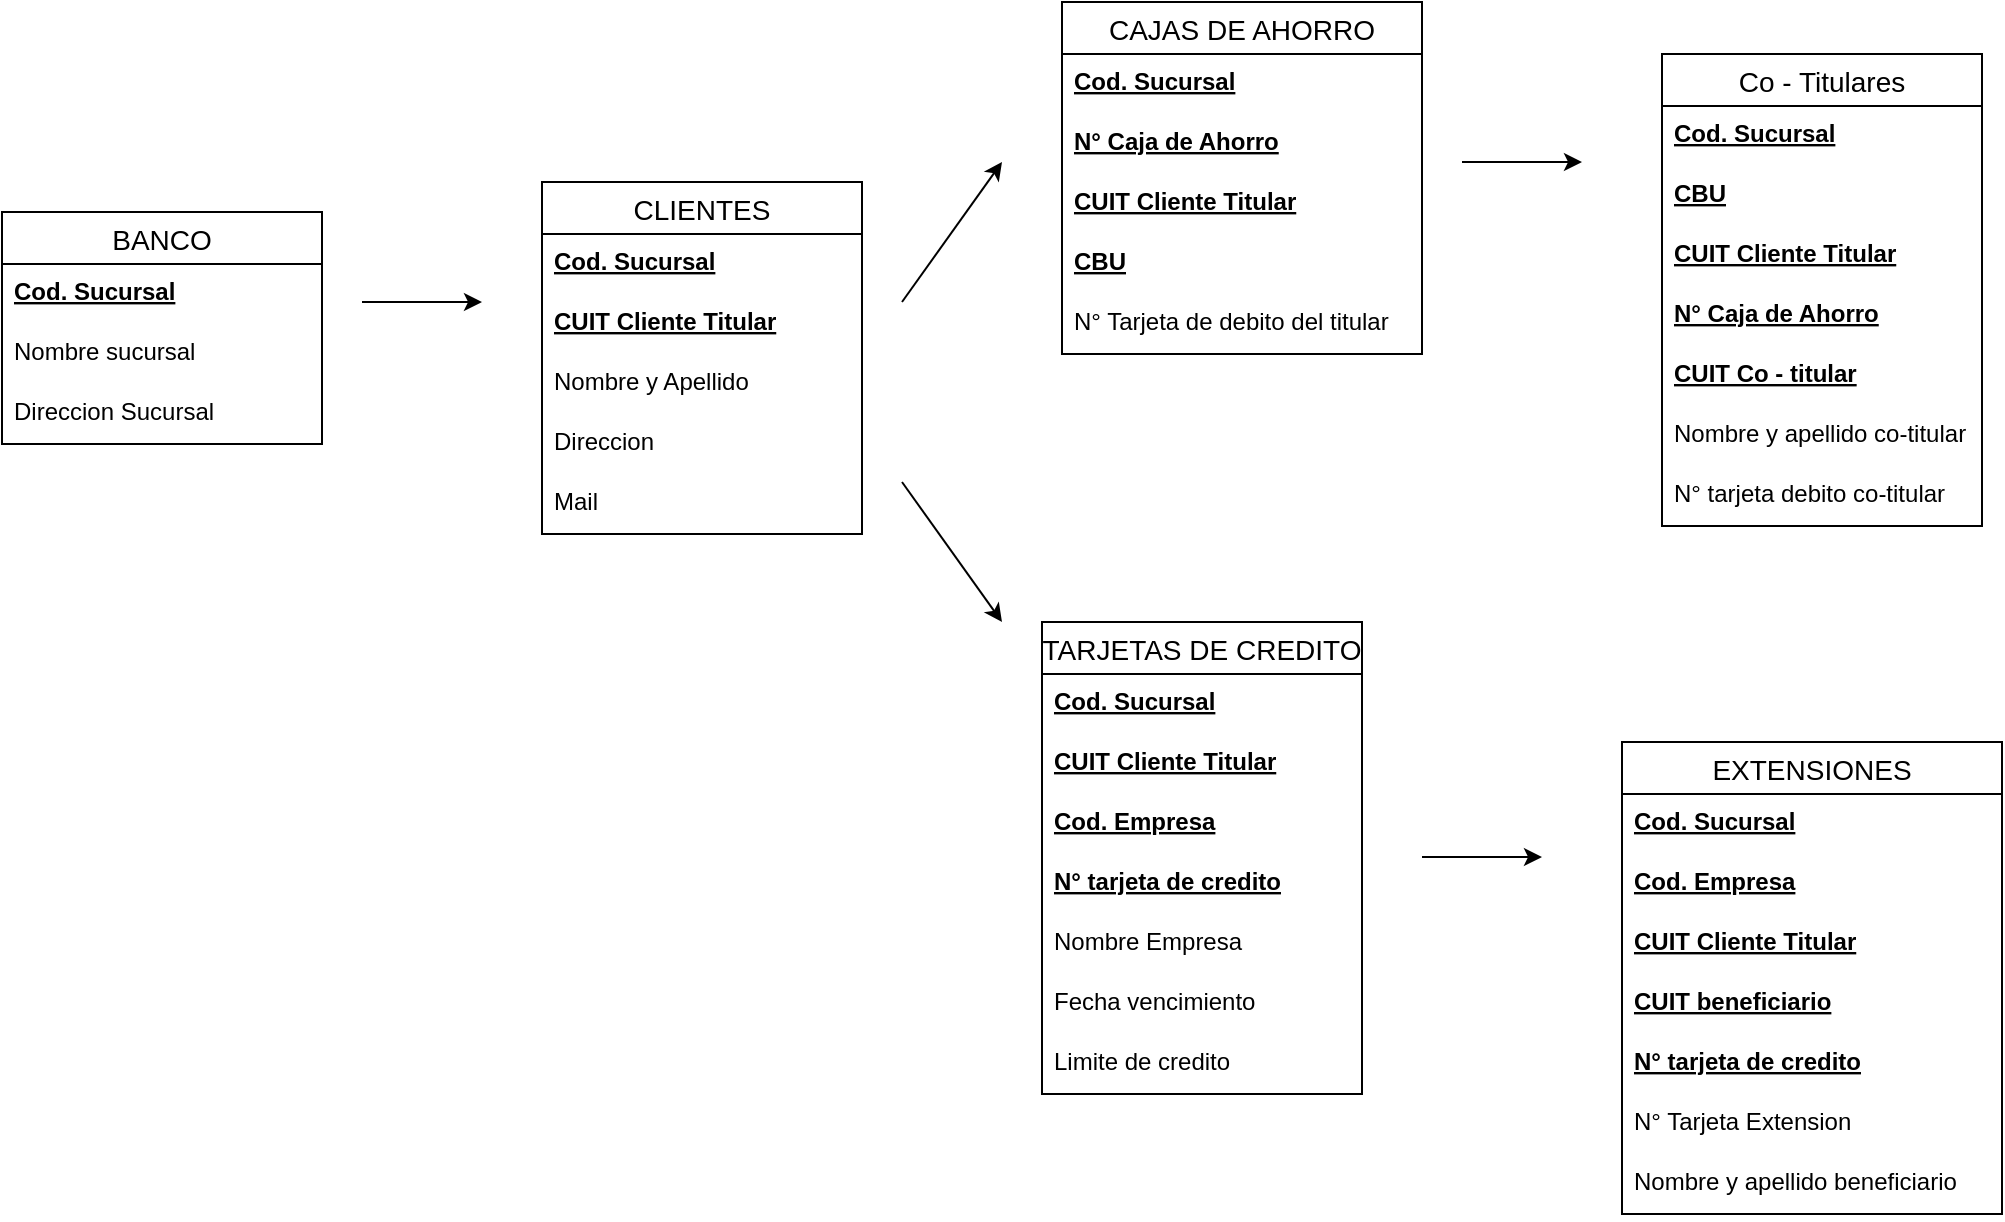<mxfile version="14.6.11" type="device"><diagram id="th7Yg2Zqo46sVKHwCIce" name="Page-1"><mxGraphModel dx="1422" dy="820" grid="1" gridSize="10" guides="1" tooltips="1" connect="1" arrows="1" fold="1" page="1" pageScale="1" pageWidth="827" pageHeight="1169" math="0" shadow="0"><root><mxCell id="0"/><mxCell id="1" parent="0"/><mxCell id="9Hs-uz3walbgoldquZsD-15" value="BANCO" style="swimlane;fontStyle=0;childLayout=stackLayout;horizontal=1;startSize=26;horizontalStack=0;resizeParent=1;resizeParentMax=0;resizeLast=0;collapsible=1;marginBottom=0;align=center;fontSize=14;" vertex="1" parent="1"><mxGeometry x="200" y="355" width="160" height="116" as="geometry"/></mxCell><mxCell id="9Hs-uz3walbgoldquZsD-16" value="Cod. Sucursal" style="text;strokeColor=none;fillColor=none;spacingLeft=4;spacingRight=4;overflow=hidden;rotatable=0;points=[[0,0.5],[1,0.5]];portConstraint=eastwest;fontSize=12;fontStyle=5" vertex="1" parent="9Hs-uz3walbgoldquZsD-15"><mxGeometry y="26" width="160" height="30" as="geometry"/></mxCell><mxCell id="9Hs-uz3walbgoldquZsD-17" value="Nombre sucursal" style="text;strokeColor=none;fillColor=none;spacingLeft=4;spacingRight=4;overflow=hidden;rotatable=0;points=[[0,0.5],[1,0.5]];portConstraint=eastwest;fontSize=12;" vertex="1" parent="9Hs-uz3walbgoldquZsD-15"><mxGeometry y="56" width="160" height="30" as="geometry"/></mxCell><mxCell id="9Hs-uz3walbgoldquZsD-18" value="Direccion Sucursal" style="text;strokeColor=none;fillColor=none;spacingLeft=4;spacingRight=4;overflow=hidden;rotatable=0;points=[[0,0.5],[1,0.5]];portConstraint=eastwest;fontSize=12;" vertex="1" parent="9Hs-uz3walbgoldquZsD-15"><mxGeometry y="86" width="160" height="30" as="geometry"/></mxCell><mxCell id="9Hs-uz3walbgoldquZsD-19" value="CLIENTES" style="swimlane;fontStyle=0;childLayout=stackLayout;horizontal=1;startSize=26;horizontalStack=0;resizeParent=1;resizeParentMax=0;resizeLast=0;collapsible=1;marginBottom=0;align=center;fontSize=14;" vertex="1" parent="1"><mxGeometry x="470" y="340" width="160" height="176" as="geometry"/></mxCell><mxCell id="9Hs-uz3walbgoldquZsD-25" value="Cod. Sucursal" style="text;strokeColor=none;fillColor=none;spacingLeft=4;spacingRight=4;overflow=hidden;rotatable=0;points=[[0,0.5],[1,0.5]];portConstraint=eastwest;fontSize=12;fontStyle=5" vertex="1" parent="9Hs-uz3walbgoldquZsD-19"><mxGeometry y="26" width="160" height="30" as="geometry"/></mxCell><mxCell id="9Hs-uz3walbgoldquZsD-20" value="CUIT Cliente Titular" style="text;strokeColor=none;fillColor=none;spacingLeft=4;spacingRight=4;overflow=hidden;rotatable=0;points=[[0,0.5],[1,0.5]];portConstraint=eastwest;fontSize=12;fontStyle=5" vertex="1" parent="9Hs-uz3walbgoldquZsD-19"><mxGeometry y="56" width="160" height="30" as="geometry"/></mxCell><mxCell id="9Hs-uz3walbgoldquZsD-21" value="Nombre y Apellido" style="text;strokeColor=none;fillColor=none;spacingLeft=4;spacingRight=4;overflow=hidden;rotatable=0;points=[[0,0.5],[1,0.5]];portConstraint=eastwest;fontSize=12;" vertex="1" parent="9Hs-uz3walbgoldquZsD-19"><mxGeometry y="86" width="160" height="30" as="geometry"/></mxCell><mxCell id="9Hs-uz3walbgoldquZsD-22" value="Direccion" style="text;strokeColor=none;fillColor=none;spacingLeft=4;spacingRight=4;overflow=hidden;rotatable=0;points=[[0,0.5],[1,0.5]];portConstraint=eastwest;fontSize=12;" vertex="1" parent="9Hs-uz3walbgoldquZsD-19"><mxGeometry y="116" width="160" height="30" as="geometry"/></mxCell><mxCell id="9Hs-uz3walbgoldquZsD-23" value="Mail" style="text;strokeColor=none;fillColor=none;spacingLeft=4;spacingRight=4;overflow=hidden;rotatable=0;points=[[0,0.5],[1,0.5]];portConstraint=eastwest;fontSize=12;" vertex="1" parent="9Hs-uz3walbgoldquZsD-19"><mxGeometry y="146" width="160" height="30" as="geometry"/></mxCell><mxCell id="9Hs-uz3walbgoldquZsD-24" value="" style="endArrow=classic;html=1;" edge="1" parent="1"><mxGeometry width="50" height="50" relative="1" as="geometry"><mxPoint x="380" y="400" as="sourcePoint"/><mxPoint x="440" y="400" as="targetPoint"/></mxGeometry></mxCell><mxCell id="9Hs-uz3walbgoldquZsD-26" value="CAJAS DE AHORRO" style="swimlane;fontStyle=0;childLayout=stackLayout;horizontal=1;startSize=26;horizontalStack=0;resizeParent=1;resizeParentMax=0;resizeLast=0;collapsible=1;marginBottom=0;align=center;fontSize=14;" vertex="1" parent="1"><mxGeometry x="730" y="250" width="180" height="176" as="geometry"/></mxCell><mxCell id="9Hs-uz3walbgoldquZsD-30" value="Cod. Sucursal" style="text;strokeColor=none;fillColor=none;spacingLeft=4;spacingRight=4;overflow=hidden;rotatable=0;points=[[0,0.5],[1,0.5]];portConstraint=eastwest;fontSize=12;fontStyle=5" vertex="1" parent="9Hs-uz3walbgoldquZsD-26"><mxGeometry y="26" width="180" height="30" as="geometry"/></mxCell><mxCell id="9Hs-uz3walbgoldquZsD-27" value="N° Caja de Ahorro" style="text;strokeColor=none;fillColor=none;spacingLeft=4;spacingRight=4;overflow=hidden;rotatable=0;points=[[0,0.5],[1,0.5]];portConstraint=eastwest;fontSize=12;fontStyle=5" vertex="1" parent="9Hs-uz3walbgoldquZsD-26"><mxGeometry y="56" width="180" height="30" as="geometry"/></mxCell><mxCell id="9Hs-uz3walbgoldquZsD-31" value="CUIT Cliente Titular" style="text;strokeColor=none;fillColor=none;spacingLeft=4;spacingRight=4;overflow=hidden;rotatable=0;points=[[0,0.5],[1,0.5]];portConstraint=eastwest;fontSize=12;fontStyle=5" vertex="1" parent="9Hs-uz3walbgoldquZsD-26"><mxGeometry y="86" width="180" height="30" as="geometry"/></mxCell><mxCell id="9Hs-uz3walbgoldquZsD-28" value="CBU" style="text;strokeColor=none;fillColor=none;spacingLeft=4;spacingRight=4;overflow=hidden;rotatable=0;points=[[0,0.5],[1,0.5]];portConstraint=eastwest;fontSize=12;fontStyle=5" vertex="1" parent="9Hs-uz3walbgoldquZsD-26"><mxGeometry y="116" width="180" height="30" as="geometry"/></mxCell><mxCell id="9Hs-uz3walbgoldquZsD-29" value="N° Tarjeta de debito del titular" style="text;strokeColor=none;fillColor=none;spacingLeft=4;spacingRight=4;overflow=hidden;rotatable=0;points=[[0,0.5],[1,0.5]];portConstraint=eastwest;fontSize=12;" vertex="1" parent="9Hs-uz3walbgoldquZsD-26"><mxGeometry y="146" width="180" height="30" as="geometry"/></mxCell><mxCell id="9Hs-uz3walbgoldquZsD-32" value="" style="endArrow=classic;html=1;" edge="1" parent="1"><mxGeometry width="50" height="50" relative="1" as="geometry"><mxPoint x="650" y="400" as="sourcePoint"/><mxPoint x="700" y="330" as="targetPoint"/></mxGeometry></mxCell><mxCell id="9Hs-uz3walbgoldquZsD-33" value="" style="endArrow=classic;html=1;" edge="1" parent="1"><mxGeometry width="50" height="50" relative="1" as="geometry"><mxPoint x="930" y="330" as="sourcePoint"/><mxPoint x="990" y="330" as="targetPoint"/></mxGeometry></mxCell><mxCell id="9Hs-uz3walbgoldquZsD-34" value="Co - Titulares" style="swimlane;fontStyle=0;childLayout=stackLayout;horizontal=1;startSize=26;horizontalStack=0;resizeParent=1;resizeParentMax=0;resizeLast=0;collapsible=1;marginBottom=0;align=center;fontSize=14;" vertex="1" parent="1"><mxGeometry x="1030" y="276" width="160" height="236" as="geometry"/></mxCell><mxCell id="9Hs-uz3walbgoldquZsD-38" value="Cod. Sucursal" style="text;strokeColor=none;fillColor=none;spacingLeft=4;spacingRight=4;overflow=hidden;rotatable=0;points=[[0,0.5],[1,0.5]];portConstraint=eastwest;fontSize=12;fontStyle=5" vertex="1" parent="9Hs-uz3walbgoldquZsD-34"><mxGeometry y="26" width="160" height="30" as="geometry"/></mxCell><mxCell id="9Hs-uz3walbgoldquZsD-41" value="CBU" style="text;strokeColor=none;fillColor=none;spacingLeft=4;spacingRight=4;overflow=hidden;rotatable=0;points=[[0,0.5],[1,0.5]];portConstraint=eastwest;fontSize=12;fontStyle=5" vertex="1" parent="9Hs-uz3walbgoldquZsD-34"><mxGeometry y="56" width="160" height="30" as="geometry"/></mxCell><mxCell id="9Hs-uz3walbgoldquZsD-40" value="CUIT Cliente Titular" style="text;strokeColor=none;fillColor=none;spacingLeft=4;spacingRight=4;overflow=hidden;rotatable=0;points=[[0,0.5],[1,0.5]];portConstraint=eastwest;fontSize=12;fontStyle=5" vertex="1" parent="9Hs-uz3walbgoldquZsD-34"><mxGeometry y="86" width="160" height="30" as="geometry"/></mxCell><mxCell id="9Hs-uz3walbgoldquZsD-39" value="N° Caja de Ahorro" style="text;strokeColor=none;fillColor=none;spacingLeft=4;spacingRight=4;overflow=hidden;rotatable=0;points=[[0,0.5],[1,0.5]];portConstraint=eastwest;fontSize=12;fontStyle=5" vertex="1" parent="9Hs-uz3walbgoldquZsD-34"><mxGeometry y="116" width="160" height="30" as="geometry"/></mxCell><mxCell id="9Hs-uz3walbgoldquZsD-35" value="CUIT Co - titular" style="text;strokeColor=none;fillColor=none;spacingLeft=4;spacingRight=4;overflow=hidden;rotatable=0;points=[[0,0.5],[1,0.5]];portConstraint=eastwest;fontSize=12;fontStyle=5" vertex="1" parent="9Hs-uz3walbgoldquZsD-34"><mxGeometry y="146" width="160" height="30" as="geometry"/></mxCell><mxCell id="9Hs-uz3walbgoldquZsD-36" value="Nombre y apellido co-titular" style="text;strokeColor=none;fillColor=none;spacingLeft=4;spacingRight=4;overflow=hidden;rotatable=0;points=[[0,0.5],[1,0.5]];portConstraint=eastwest;fontSize=12;" vertex="1" parent="9Hs-uz3walbgoldquZsD-34"><mxGeometry y="176" width="160" height="30" as="geometry"/></mxCell><mxCell id="9Hs-uz3walbgoldquZsD-37" value="N° tarjeta debito co-titular" style="text;strokeColor=none;fillColor=none;spacingLeft=4;spacingRight=4;overflow=hidden;rotatable=0;points=[[0,0.5],[1,0.5]];portConstraint=eastwest;fontSize=12;" vertex="1" parent="9Hs-uz3walbgoldquZsD-34"><mxGeometry y="206" width="160" height="30" as="geometry"/></mxCell><mxCell id="9Hs-uz3walbgoldquZsD-42" value="" style="endArrow=classic;html=1;" edge="1" parent="1"><mxGeometry width="50" height="50" relative="1" as="geometry"><mxPoint x="650" y="490" as="sourcePoint"/><mxPoint x="700" y="560" as="targetPoint"/></mxGeometry></mxCell><mxCell id="9Hs-uz3walbgoldquZsD-46" value="TARJETAS DE CREDITO" style="swimlane;fontStyle=0;childLayout=stackLayout;horizontal=1;startSize=26;horizontalStack=0;resizeParent=1;resizeParentMax=0;resizeLast=0;collapsible=1;marginBottom=0;align=center;fontSize=14;" vertex="1" parent="1"><mxGeometry x="720" y="560" width="160" height="236" as="geometry"/></mxCell><mxCell id="9Hs-uz3walbgoldquZsD-50" value="Cod. Sucursal" style="text;strokeColor=none;fillColor=none;spacingLeft=4;spacingRight=4;overflow=hidden;rotatable=0;points=[[0,0.5],[1,0.5]];portConstraint=eastwest;fontSize=12;fontStyle=5" vertex="1" parent="9Hs-uz3walbgoldquZsD-46"><mxGeometry y="26" width="160" height="30" as="geometry"/></mxCell><mxCell id="9Hs-uz3walbgoldquZsD-51" value="CUIT Cliente Titular" style="text;strokeColor=none;fillColor=none;spacingLeft=4;spacingRight=4;overflow=hidden;rotatable=0;points=[[0,0.5],[1,0.5]];portConstraint=eastwest;fontSize=12;fontStyle=5" vertex="1" parent="9Hs-uz3walbgoldquZsD-46"><mxGeometry y="56" width="160" height="30" as="geometry"/></mxCell><mxCell id="9Hs-uz3walbgoldquZsD-47" value="Cod. Empresa" style="text;strokeColor=none;fillColor=none;spacingLeft=4;spacingRight=4;overflow=hidden;rotatable=0;points=[[0,0.5],[1,0.5]];portConstraint=eastwest;fontSize=12;fontStyle=5" vertex="1" parent="9Hs-uz3walbgoldquZsD-46"><mxGeometry y="86" width="160" height="30" as="geometry"/></mxCell><mxCell id="9Hs-uz3walbgoldquZsD-49" value="N° tarjeta de credito" style="text;strokeColor=none;fillColor=none;spacingLeft=4;spacingRight=4;overflow=hidden;rotatable=0;points=[[0,0.5],[1,0.5]];portConstraint=eastwest;fontSize=12;fontStyle=5" vertex="1" parent="9Hs-uz3walbgoldquZsD-46"><mxGeometry y="116" width="160" height="30" as="geometry"/></mxCell><mxCell id="9Hs-uz3walbgoldquZsD-48" value="Nombre Empresa" style="text;strokeColor=none;fillColor=none;spacingLeft=4;spacingRight=4;overflow=hidden;rotatable=0;points=[[0,0.5],[1,0.5]];portConstraint=eastwest;fontSize=12;" vertex="1" parent="9Hs-uz3walbgoldquZsD-46"><mxGeometry y="146" width="160" height="30" as="geometry"/></mxCell><mxCell id="9Hs-uz3walbgoldquZsD-52" value="Fecha vencimiento" style="text;strokeColor=none;fillColor=none;spacingLeft=4;spacingRight=4;overflow=hidden;rotatable=0;points=[[0,0.5],[1,0.5]];portConstraint=eastwest;fontSize=12;" vertex="1" parent="9Hs-uz3walbgoldquZsD-46"><mxGeometry y="176" width="160" height="30" as="geometry"/></mxCell><mxCell id="9Hs-uz3walbgoldquZsD-53" value="Limite de credito&#10;" style="text;strokeColor=none;fillColor=none;spacingLeft=4;spacingRight=4;overflow=hidden;rotatable=0;points=[[0,0.5],[1,0.5]];portConstraint=eastwest;fontSize=12;" vertex="1" parent="9Hs-uz3walbgoldquZsD-46"><mxGeometry y="206" width="160" height="30" as="geometry"/></mxCell><mxCell id="9Hs-uz3walbgoldquZsD-54" value="" style="endArrow=classic;html=1;" edge="1" parent="1"><mxGeometry width="50" height="50" relative="1" as="geometry"><mxPoint x="910" y="677.5" as="sourcePoint"/><mxPoint x="970" y="677.5" as="targetPoint"/></mxGeometry></mxCell><mxCell id="9Hs-uz3walbgoldquZsD-55" value="EXTENSIONES" style="swimlane;fontStyle=0;childLayout=stackLayout;horizontal=1;startSize=26;horizontalStack=0;resizeParent=1;resizeParentMax=0;resizeLast=0;collapsible=1;marginBottom=0;align=center;fontSize=14;" vertex="1" parent="1"><mxGeometry x="1010" y="620" width="190" height="236" as="geometry"/></mxCell><mxCell id="9Hs-uz3walbgoldquZsD-59" value="Cod. Sucursal" style="text;strokeColor=none;fillColor=none;spacingLeft=4;spacingRight=4;overflow=hidden;rotatable=0;points=[[0,0.5],[1,0.5]];portConstraint=eastwest;fontSize=12;fontStyle=5" vertex="1" parent="9Hs-uz3walbgoldquZsD-55"><mxGeometry y="26" width="190" height="30" as="geometry"/></mxCell><mxCell id="9Hs-uz3walbgoldquZsD-61" value="Cod. Empresa" style="text;strokeColor=none;fillColor=none;spacingLeft=4;spacingRight=4;overflow=hidden;rotatable=0;points=[[0,0.5],[1,0.5]];portConstraint=eastwest;fontSize=12;fontStyle=5" vertex="1" parent="9Hs-uz3walbgoldquZsD-55"><mxGeometry y="56" width="190" height="30" as="geometry"/></mxCell><mxCell id="9Hs-uz3walbgoldquZsD-60" value="CUIT Cliente Titular" style="text;strokeColor=none;fillColor=none;spacingLeft=4;spacingRight=4;overflow=hidden;rotatable=0;points=[[0,0.5],[1,0.5]];portConstraint=eastwest;fontSize=12;fontStyle=5" vertex="1" parent="9Hs-uz3walbgoldquZsD-55"><mxGeometry y="86" width="190" height="30" as="geometry"/></mxCell><mxCell id="9Hs-uz3walbgoldquZsD-57" value="CUIT beneficiario" style="text;strokeColor=none;fillColor=none;spacingLeft=4;spacingRight=4;overflow=hidden;rotatable=0;points=[[0,0.5],[1,0.5]];portConstraint=eastwest;fontSize=12;fontStyle=5" vertex="1" parent="9Hs-uz3walbgoldquZsD-55"><mxGeometry y="116" width="190" height="30" as="geometry"/></mxCell><mxCell id="9Hs-uz3walbgoldquZsD-62" value="N° tarjeta de credito" style="text;strokeColor=none;fillColor=none;spacingLeft=4;spacingRight=4;overflow=hidden;rotatable=0;points=[[0,0.5],[1,0.5]];portConstraint=eastwest;fontSize=12;fontStyle=5" vertex="1" parent="9Hs-uz3walbgoldquZsD-55"><mxGeometry y="146" width="190" height="30" as="geometry"/></mxCell><mxCell id="9Hs-uz3walbgoldquZsD-56" value="N° Tarjeta Extension" style="text;strokeColor=none;fillColor=none;spacingLeft=4;spacingRight=4;overflow=hidden;rotatable=0;points=[[0,0.5],[1,0.5]];portConstraint=eastwest;fontSize=12;" vertex="1" parent="9Hs-uz3walbgoldquZsD-55"><mxGeometry y="176" width="190" height="30" as="geometry"/></mxCell><mxCell id="9Hs-uz3walbgoldquZsD-58" value="Nombre y apellido beneficiario" style="text;strokeColor=none;fillColor=none;spacingLeft=4;spacingRight=4;overflow=hidden;rotatable=0;points=[[0,0.5],[1,0.5]];portConstraint=eastwest;fontSize=12;" vertex="1" parent="9Hs-uz3walbgoldquZsD-55"><mxGeometry y="206" width="190" height="30" as="geometry"/></mxCell></root></mxGraphModel></diagram></mxfile>